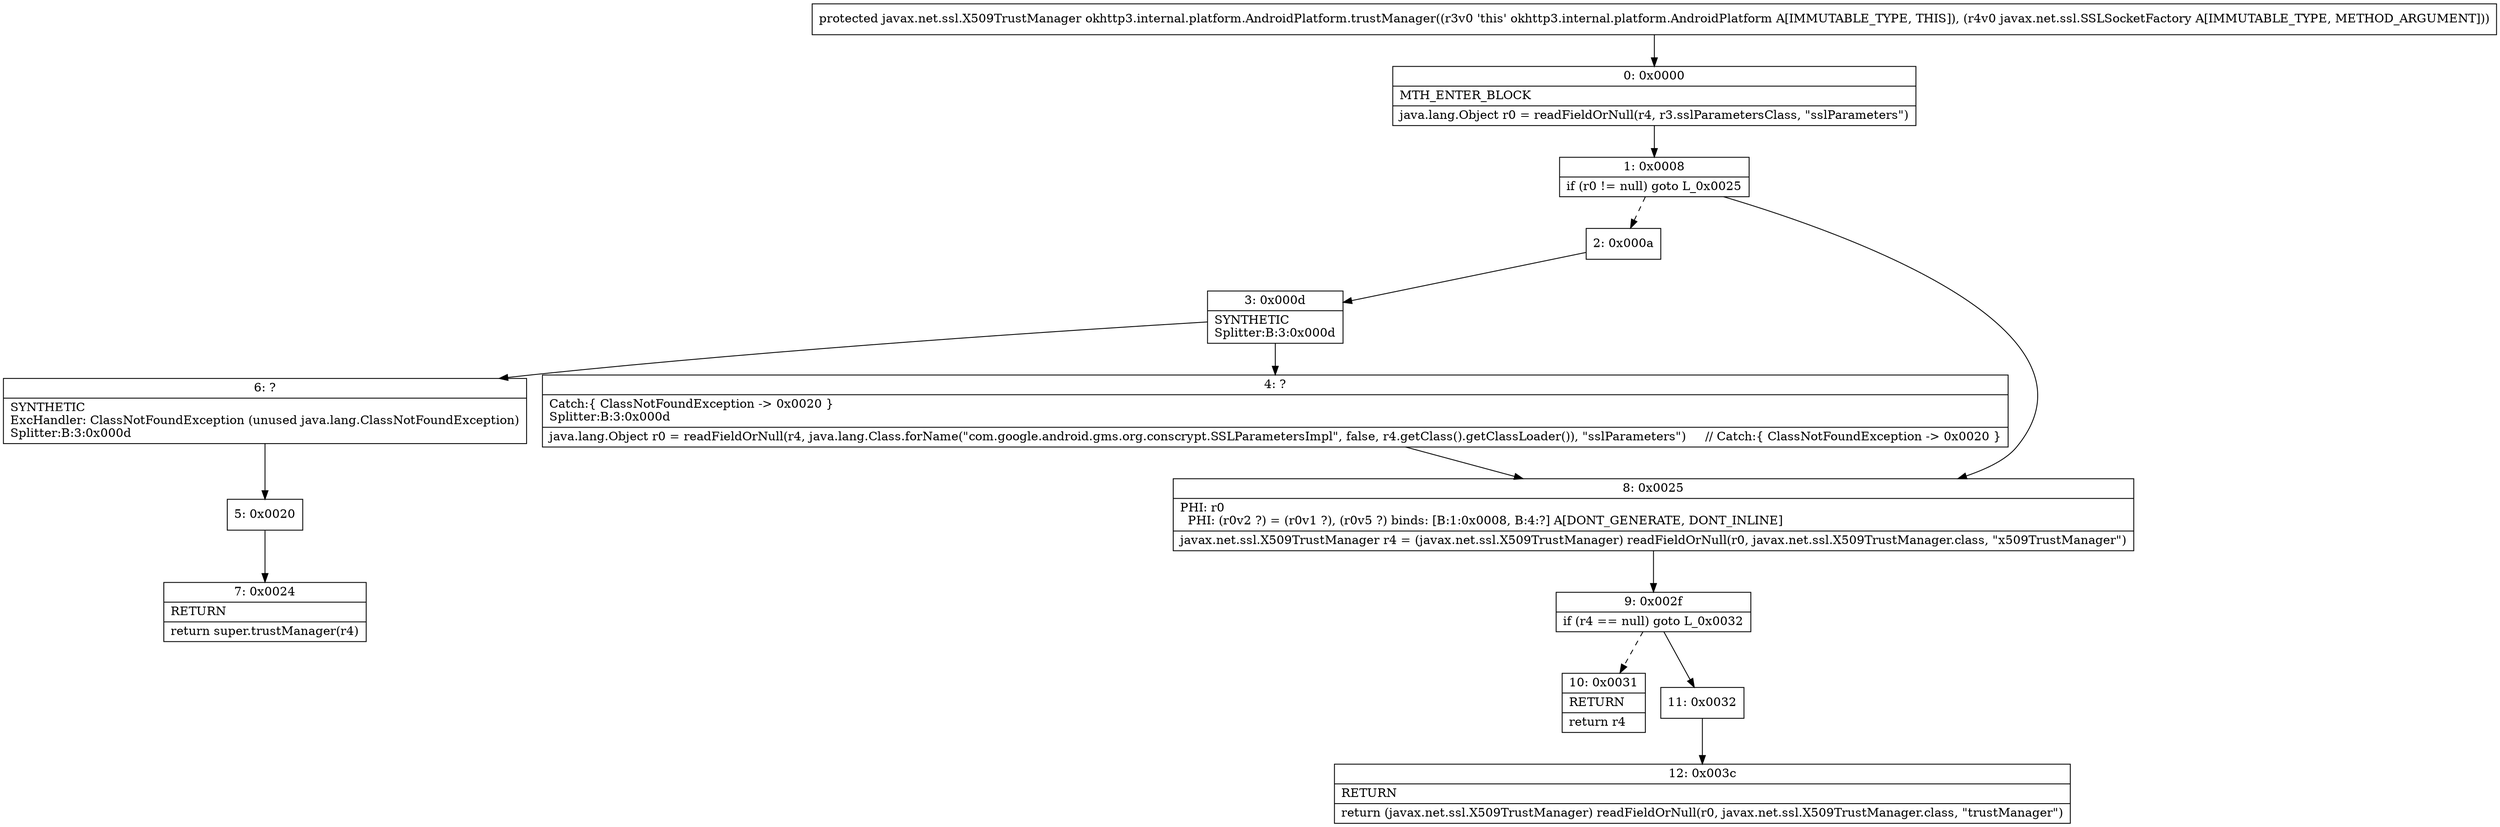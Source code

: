 digraph "CFG forokhttp3.internal.platform.AndroidPlatform.trustManager(Ljavax\/net\/ssl\/SSLSocketFactory;)Ljavax\/net\/ssl\/X509TrustManager;" {
Node_0 [shape=record,label="{0\:\ 0x0000|MTH_ENTER_BLOCK\l|java.lang.Object r0 = readFieldOrNull(r4, r3.sslParametersClass, \"sslParameters\")\l}"];
Node_1 [shape=record,label="{1\:\ 0x0008|if (r0 != null) goto L_0x0025\l}"];
Node_2 [shape=record,label="{2\:\ 0x000a}"];
Node_3 [shape=record,label="{3\:\ 0x000d|SYNTHETIC\lSplitter:B:3:0x000d\l}"];
Node_4 [shape=record,label="{4\:\ ?|Catch:\{ ClassNotFoundException \-\> 0x0020 \}\lSplitter:B:3:0x000d\l|java.lang.Object r0 = readFieldOrNull(r4, java.lang.Class.forName(\"com.google.android.gms.org.conscrypt.SSLParametersImpl\", false, r4.getClass().getClassLoader()), \"sslParameters\")     \/\/ Catch:\{ ClassNotFoundException \-\> 0x0020 \}\l}"];
Node_5 [shape=record,label="{5\:\ 0x0020}"];
Node_6 [shape=record,label="{6\:\ ?|SYNTHETIC\lExcHandler: ClassNotFoundException (unused java.lang.ClassNotFoundException)\lSplitter:B:3:0x000d\l}"];
Node_7 [shape=record,label="{7\:\ 0x0024|RETURN\l|return super.trustManager(r4)\l}"];
Node_8 [shape=record,label="{8\:\ 0x0025|PHI: r0 \l  PHI: (r0v2 ?) = (r0v1 ?), (r0v5 ?) binds: [B:1:0x0008, B:4:?] A[DONT_GENERATE, DONT_INLINE]\l|javax.net.ssl.X509TrustManager r4 = (javax.net.ssl.X509TrustManager) readFieldOrNull(r0, javax.net.ssl.X509TrustManager.class, \"x509TrustManager\")\l}"];
Node_9 [shape=record,label="{9\:\ 0x002f|if (r4 == null) goto L_0x0032\l}"];
Node_10 [shape=record,label="{10\:\ 0x0031|RETURN\l|return r4\l}"];
Node_11 [shape=record,label="{11\:\ 0x0032}"];
Node_12 [shape=record,label="{12\:\ 0x003c|RETURN\l|return (javax.net.ssl.X509TrustManager) readFieldOrNull(r0, javax.net.ssl.X509TrustManager.class, \"trustManager\")\l}"];
MethodNode[shape=record,label="{protected javax.net.ssl.X509TrustManager okhttp3.internal.platform.AndroidPlatform.trustManager((r3v0 'this' okhttp3.internal.platform.AndroidPlatform A[IMMUTABLE_TYPE, THIS]), (r4v0 javax.net.ssl.SSLSocketFactory A[IMMUTABLE_TYPE, METHOD_ARGUMENT])) }"];
MethodNode -> Node_0;
Node_0 -> Node_1;
Node_1 -> Node_2[style=dashed];
Node_1 -> Node_8;
Node_2 -> Node_3;
Node_3 -> Node_4;
Node_3 -> Node_6;
Node_4 -> Node_8;
Node_5 -> Node_7;
Node_6 -> Node_5;
Node_8 -> Node_9;
Node_9 -> Node_10[style=dashed];
Node_9 -> Node_11;
Node_11 -> Node_12;
}

